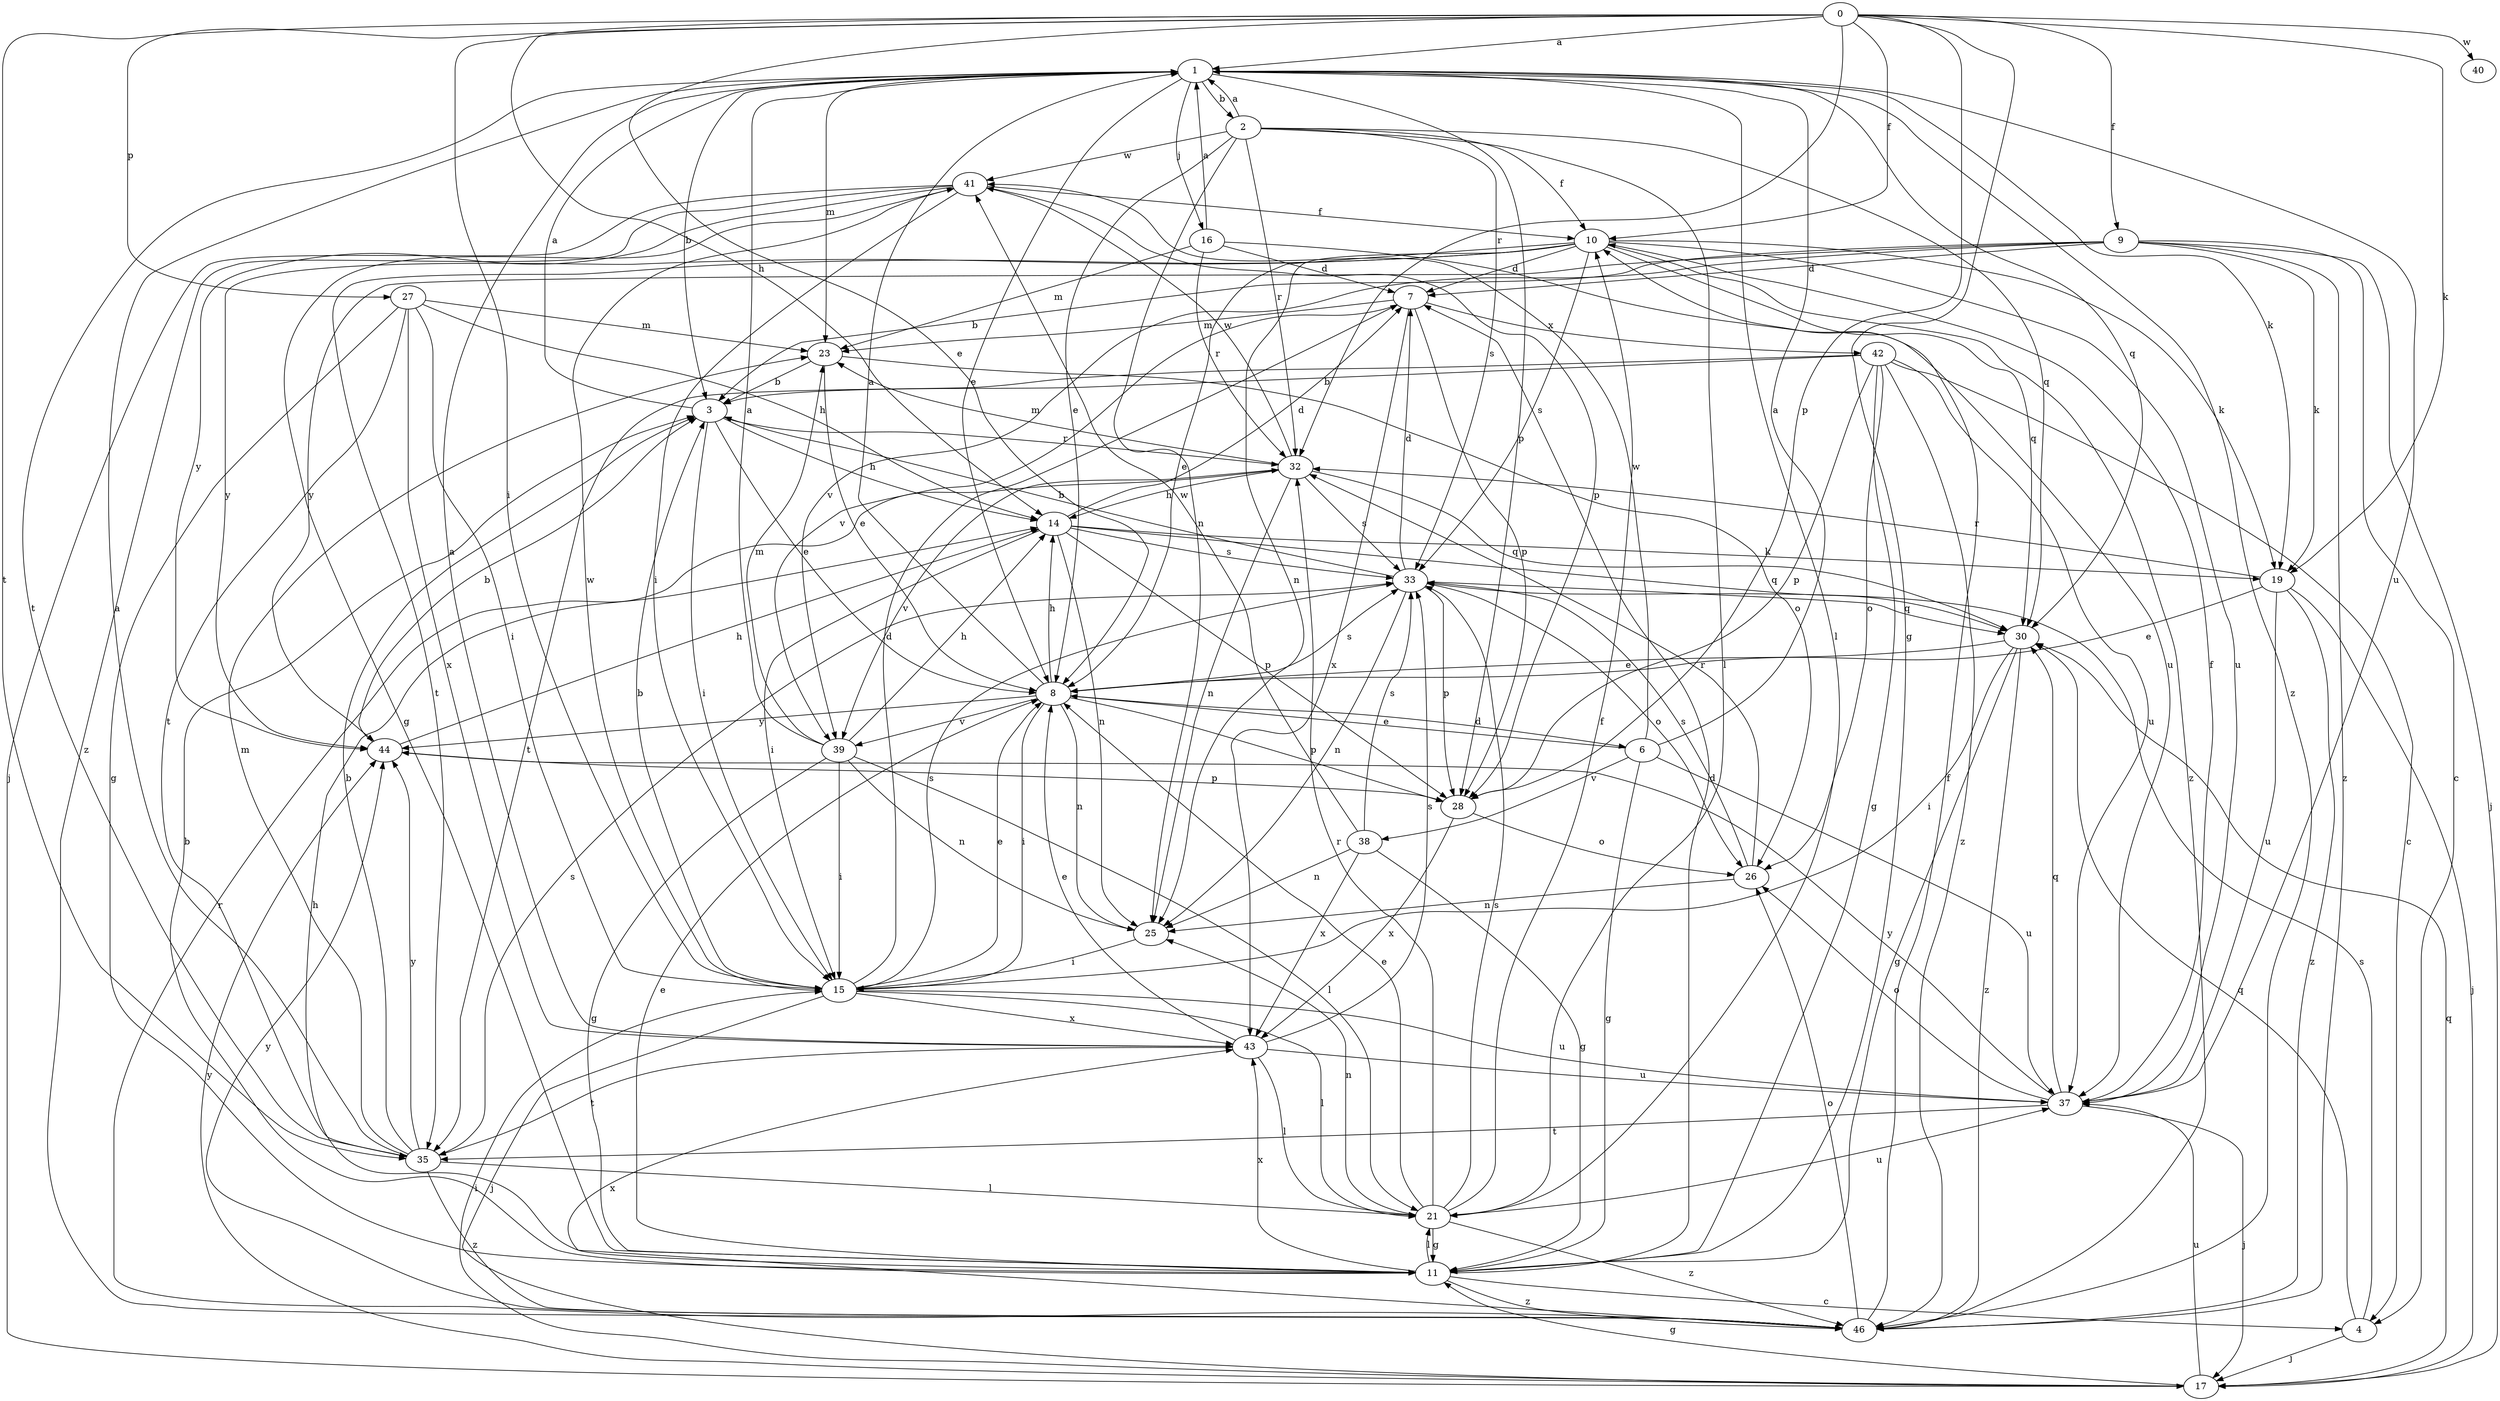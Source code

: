 strict digraph  {
0;
1;
2;
3;
4;
6;
7;
8;
9;
10;
11;
14;
15;
16;
17;
19;
21;
23;
25;
26;
27;
28;
30;
32;
33;
35;
37;
38;
39;
40;
41;
42;
43;
44;
46;
0 -> 1  [label=a];
0 -> 8  [label=e];
0 -> 9  [label=f];
0 -> 10  [label=f];
0 -> 11  [label=g];
0 -> 14  [label=h];
0 -> 15  [label=i];
0 -> 19  [label=k];
0 -> 27  [label=p];
0 -> 28  [label=p];
0 -> 32  [label=r];
0 -> 35  [label=t];
0 -> 40  [label=w];
1 -> 2  [label=b];
1 -> 3  [label=b];
1 -> 8  [label=e];
1 -> 16  [label=j];
1 -> 19  [label=k];
1 -> 21  [label=l];
1 -> 23  [label=m];
1 -> 28  [label=p];
1 -> 30  [label=q];
1 -> 35  [label=t];
1 -> 37  [label=u];
1 -> 46  [label=z];
2 -> 1  [label=a];
2 -> 8  [label=e];
2 -> 10  [label=f];
2 -> 21  [label=l];
2 -> 25  [label=n];
2 -> 30  [label=q];
2 -> 32  [label=r];
2 -> 33  [label=s];
2 -> 41  [label=w];
3 -> 1  [label=a];
3 -> 8  [label=e];
3 -> 14  [label=h];
3 -> 15  [label=i];
3 -> 32  [label=r];
4 -> 17  [label=j];
4 -> 30  [label=q];
4 -> 33  [label=s];
6 -> 1  [label=a];
6 -> 8  [label=e];
6 -> 11  [label=g];
6 -> 37  [label=u];
6 -> 38  [label=v];
6 -> 41  [label=w];
7 -> 23  [label=m];
7 -> 28  [label=p];
7 -> 39  [label=v];
7 -> 42  [label=x];
7 -> 43  [label=x];
8 -> 1  [label=a];
8 -> 6  [label=d];
8 -> 14  [label=h];
8 -> 15  [label=i];
8 -> 25  [label=n];
8 -> 28  [label=p];
8 -> 33  [label=s];
8 -> 39  [label=v];
8 -> 44  [label=y];
9 -> 3  [label=b];
9 -> 4  [label=c];
9 -> 7  [label=d];
9 -> 17  [label=j];
9 -> 19  [label=k];
9 -> 39  [label=v];
9 -> 44  [label=y];
9 -> 46  [label=z];
10 -> 7  [label=d];
10 -> 8  [label=e];
10 -> 19  [label=k];
10 -> 25  [label=n];
10 -> 30  [label=q];
10 -> 33  [label=s];
10 -> 35  [label=t];
10 -> 37  [label=u];
10 -> 44  [label=y];
10 -> 46  [label=z];
11 -> 3  [label=b];
11 -> 4  [label=c];
11 -> 7  [label=d];
11 -> 8  [label=e];
11 -> 14  [label=h];
11 -> 21  [label=l];
11 -> 43  [label=x];
11 -> 46  [label=z];
14 -> 7  [label=d];
14 -> 15  [label=i];
14 -> 19  [label=k];
14 -> 25  [label=n];
14 -> 28  [label=p];
14 -> 30  [label=q];
14 -> 33  [label=s];
15 -> 3  [label=b];
15 -> 7  [label=d];
15 -> 8  [label=e];
15 -> 17  [label=j];
15 -> 21  [label=l];
15 -> 33  [label=s];
15 -> 37  [label=u];
15 -> 41  [label=w];
15 -> 43  [label=x];
16 -> 1  [label=a];
16 -> 7  [label=d];
16 -> 23  [label=m];
16 -> 32  [label=r];
16 -> 37  [label=u];
17 -> 11  [label=g];
17 -> 15  [label=i];
17 -> 30  [label=q];
17 -> 37  [label=u];
17 -> 44  [label=y];
19 -> 8  [label=e];
19 -> 17  [label=j];
19 -> 32  [label=r];
19 -> 37  [label=u];
19 -> 46  [label=z];
21 -> 8  [label=e];
21 -> 10  [label=f];
21 -> 11  [label=g];
21 -> 25  [label=n];
21 -> 32  [label=r];
21 -> 33  [label=s];
21 -> 37  [label=u];
21 -> 46  [label=z];
23 -> 3  [label=b];
23 -> 8  [label=e];
23 -> 26  [label=o];
25 -> 15  [label=i];
26 -> 25  [label=n];
26 -> 32  [label=r];
26 -> 33  [label=s];
27 -> 11  [label=g];
27 -> 14  [label=h];
27 -> 15  [label=i];
27 -> 23  [label=m];
27 -> 35  [label=t];
27 -> 43  [label=x];
28 -> 26  [label=o];
28 -> 43  [label=x];
30 -> 8  [label=e];
30 -> 11  [label=g];
30 -> 15  [label=i];
30 -> 46  [label=z];
32 -> 14  [label=h];
32 -> 23  [label=m];
32 -> 25  [label=n];
32 -> 30  [label=q];
32 -> 33  [label=s];
32 -> 39  [label=v];
32 -> 41  [label=w];
33 -> 3  [label=b];
33 -> 7  [label=d];
33 -> 25  [label=n];
33 -> 26  [label=o];
33 -> 28  [label=p];
33 -> 30  [label=q];
35 -> 1  [label=a];
35 -> 3  [label=b];
35 -> 21  [label=l];
35 -> 23  [label=m];
35 -> 33  [label=s];
35 -> 44  [label=y];
35 -> 46  [label=z];
37 -> 10  [label=f];
37 -> 17  [label=j];
37 -> 26  [label=o];
37 -> 30  [label=q];
37 -> 35  [label=t];
37 -> 44  [label=y];
38 -> 11  [label=g];
38 -> 25  [label=n];
38 -> 33  [label=s];
38 -> 41  [label=w];
38 -> 43  [label=x];
39 -> 1  [label=a];
39 -> 11  [label=g];
39 -> 14  [label=h];
39 -> 15  [label=i];
39 -> 21  [label=l];
39 -> 23  [label=m];
39 -> 25  [label=n];
41 -> 10  [label=f];
41 -> 11  [label=g];
41 -> 15  [label=i];
41 -> 17  [label=j];
41 -> 28  [label=p];
41 -> 44  [label=y];
41 -> 46  [label=z];
42 -> 3  [label=b];
42 -> 4  [label=c];
42 -> 11  [label=g];
42 -> 26  [label=o];
42 -> 28  [label=p];
42 -> 35  [label=t];
42 -> 37  [label=u];
42 -> 46  [label=z];
43 -> 1  [label=a];
43 -> 8  [label=e];
43 -> 21  [label=l];
43 -> 33  [label=s];
43 -> 35  [label=t];
43 -> 37  [label=u];
44 -> 3  [label=b];
44 -> 14  [label=h];
44 -> 28  [label=p];
46 -> 10  [label=f];
46 -> 26  [label=o];
46 -> 32  [label=r];
46 -> 43  [label=x];
46 -> 44  [label=y];
}
